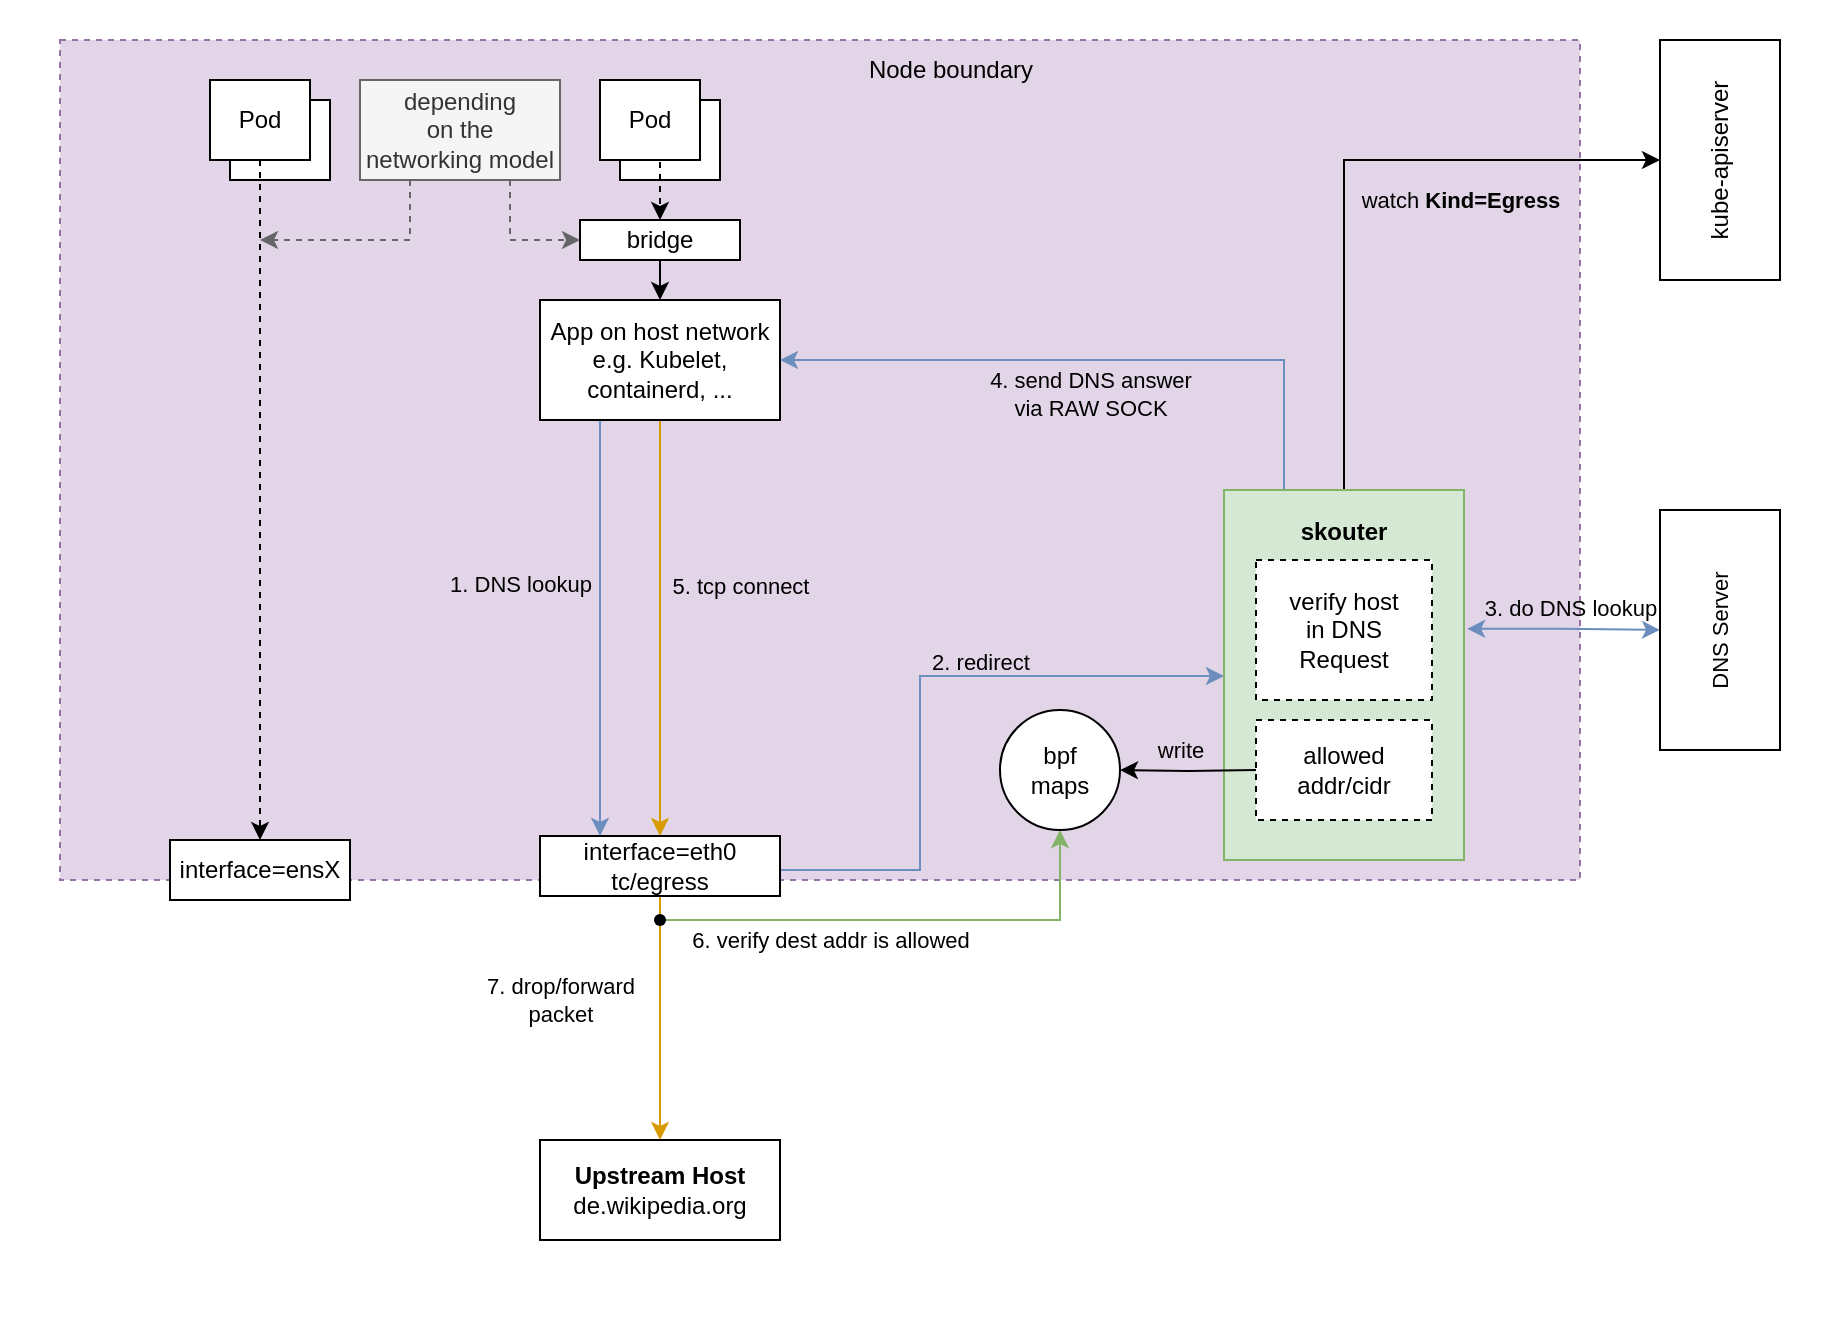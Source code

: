 <mxfile version="20.8.16" type="device" pages="3"><diagram id="5MiEAbhjjOFsGYT0DP22" name="overview"><mxGraphModel dx="1147" dy="614" grid="1" gridSize="10" guides="1" tooltips="1" connect="1" arrows="1" fold="1" page="1" pageScale="1" pageWidth="827" pageHeight="1169" math="0" shadow="0"><root><mxCell id="0"/><mxCell id="1" parent="0"/><mxCell id="bEOtveHDajYnRCtO0ObN-43" value="" style="rounded=0;whiteSpace=wrap;html=1;dashed=1;fontSize=11;strokeColor=none;fillColor=#FFFFFF;" parent="1" vertex="1"><mxGeometry x="60" y="80" width="920" height="670" as="geometry"/></mxCell><mxCell id="yd0TEU04obXBXZhD5aOB-1" value="" style="rounded=0;whiteSpace=wrap;html=1;fillColor=#e1d5e7;dashed=1;strokeColor=#9673a6;" parent="1" vertex="1"><mxGeometry x="90" y="100" width="760" height="420" as="geometry"/></mxCell><mxCell id="p_9N9v0CvMGr8Qf1sSUW-1" style="edgeStyle=orthogonalEdgeStyle;rounded=0;orthogonalLoop=1;jettySize=auto;html=1;exitX=1;exitY=0.5;exitDx=0;exitDy=0;entryX=0;entryY=0.5;entryDx=0;entryDy=0;fillColor=#dae8fc;strokeColor=#6c8ebf;" parent="1" source="bEOtveHDajYnRCtO0ObN-3" target="bEOtveHDajYnRCtO0ObN-9" edge="1"><mxGeometry relative="1" as="geometry"><mxPoint x="560" y="355" as="targetPoint"/><Array as="points"><mxPoint x="450" y="515"/><mxPoint x="520" y="515"/><mxPoint x="520" y="418"/><mxPoint x="672" y="418"/></Array></mxGeometry></mxCell><mxCell id="p_9N9v0CvMGr8Qf1sSUW-10" value="2. redirect" style="edgeLabel;html=1;align=center;verticalAlign=middle;resizable=0;points=[];labelBackgroundColor=none;" parent="p_9N9v0CvMGr8Qf1sSUW-1" vertex="1" connectable="0"><mxGeometry x="-0.274" relative="1" as="geometry"><mxPoint x="30" y="-60" as="offset"/></mxGeometry></mxCell><mxCell id="p_9N9v0CvMGr8Qf1sSUW-13" style="edgeStyle=orthogonalEdgeStyle;rounded=0;orthogonalLoop=1;jettySize=auto;html=1;exitDx=0;exitDy=0;entryX=0.5;entryY=0;entryDx=0;entryDy=0;startArrow=none;startFill=0;fillColor=#ffe6cc;strokeColor=#d79b00;" parent="1" source="bEOtveHDajYnRCtO0ObN-3" target="p_9N9v0CvMGr8Qf1sSUW-12" edge="1"><mxGeometry relative="1" as="geometry"/></mxCell><mxCell id="p_9N9v0CvMGr8Qf1sSUW-15" style="edgeStyle=orthogonalEdgeStyle;rounded=0;orthogonalLoop=1;jettySize=auto;html=1;startArrow=none;startFill=0;fillColor=#d5e8d4;strokeColor=#82b366;elbow=vertical;entryX=0.5;entryY=1;entryDx=0;entryDy=0;" parent="1" source="p_9N9v0CvMGr8Qf1sSUW-19" target="bEOtveHDajYnRCtO0ObN-16" edge="1"><mxGeometry relative="1" as="geometry"><mxPoint x="548" y="422" as="targetPoint"/><Array as="points"><mxPoint x="590" y="540"/></Array></mxGeometry></mxCell><mxCell id="p_9N9v0CvMGr8Qf1sSUW-17" value="6. verify dest addr is allowed" style="edgeLabel;html=1;align=center;verticalAlign=middle;resizable=0;points=[];labelBackgroundColor=none;" parent="p_9N9v0CvMGr8Qf1sSUW-15" vertex="1" connectable="0"><mxGeometry x="-0.52" y="1" relative="1" as="geometry"><mxPoint x="26" y="11" as="offset"/></mxGeometry></mxCell><mxCell id="bEOtveHDajYnRCtO0ObN-7" style="edgeStyle=orthogonalEdgeStyle;rounded=0;orthogonalLoop=1;jettySize=auto;html=1;exitX=0.25;exitY=1;exitDx=0;exitDy=0;entryX=0.25;entryY=0;entryDx=0;entryDy=0;fillColor=#dae8fc;strokeColor=#6c8ebf;" parent="1" source="bEOtveHDajYnRCtO0ObN-5" target="bEOtveHDajYnRCtO0ObN-3" edge="1"><mxGeometry relative="1" as="geometry"/></mxCell><mxCell id="bEOtveHDajYnRCtO0ObN-8" value="1. DNS lookup" style="edgeLabel;html=1;align=center;verticalAlign=middle;resizable=0;points=[];labelBackgroundColor=none;" parent="bEOtveHDajYnRCtO0ObN-7" vertex="1" connectable="0"><mxGeometry x="-0.253" y="5" relative="1" as="geometry"><mxPoint x="-45" y="4" as="offset"/></mxGeometry></mxCell><mxCell id="p_9N9v0CvMGr8Qf1sSUW-6" style="edgeStyle=orthogonalEdgeStyle;rounded=0;orthogonalLoop=1;jettySize=auto;html=1;exitX=0.5;exitY=1;exitDx=0;exitDy=0;entryX=0.5;entryY=0;entryDx=0;entryDy=0;startArrow=none;startFill=0;fillColor=#ffe6cc;strokeColor=#d79b00;" parent="1" source="bEOtveHDajYnRCtO0ObN-5" target="bEOtveHDajYnRCtO0ObN-3" edge="1"><mxGeometry relative="1" as="geometry"/></mxCell><mxCell id="p_9N9v0CvMGr8Qf1sSUW-7" value="5. tcp connect" style="edgeLabel;html=1;align=center;verticalAlign=middle;resizable=0;points=[];labelBackgroundColor=none;" parent="p_9N9v0CvMGr8Qf1sSUW-6" vertex="1" connectable="0"><mxGeometry x="-0.19" y="-2" relative="1" as="geometry"><mxPoint x="42" y="-1" as="offset"/></mxGeometry></mxCell><mxCell id="bEOtveHDajYnRCtO0ObN-5" value="App on host network&lt;br&gt;e.g. Kubelet, containerd, ..." style="rounded=0;whiteSpace=wrap;html=1;" parent="1" vertex="1"><mxGeometry x="330" y="230" width="120" height="60" as="geometry"/></mxCell><mxCell id="MfPeqB3Z2dwmXuDGAzAa-2" style="edgeStyle=orthogonalEdgeStyle;rounded=0;orthogonalLoop=1;jettySize=auto;html=1;exitX=0.5;exitY=0;exitDx=0;exitDy=0;entryX=0.5;entryY=0;entryDx=0;entryDy=0;" parent="1" source="bEOtveHDajYnRCtO0ObN-9" target="MfPeqB3Z2dwmXuDGAzAa-1" edge="1"><mxGeometry relative="1" as="geometry"/></mxCell><mxCell id="p_9N9v0CvMGr8Qf1sSUW-3" style="edgeStyle=orthogonalEdgeStyle;rounded=0;orthogonalLoop=1;jettySize=auto;html=1;exitX=1.013;exitY=0.159;exitDx=0;exitDy=0;entryX=0.5;entryY=0;entryDx=0;entryDy=0;fillColor=#dae8fc;strokeColor=#6c8ebf;startArrow=classic;startFill=1;exitPerimeter=0;" parent="1" target="bEOtveHDajYnRCtO0ObN-22" edge="1"><mxGeometry relative="1" as="geometry"><mxPoint x="793.56" y="394.415" as="sourcePoint"/><Array as="points"><mxPoint x="841" y="394"/></Array></mxGeometry></mxCell><mxCell id="p_9N9v0CvMGr8Qf1sSUW-5" value="3. do DNS lookup" style="edgeLabel;html=1;align=center;verticalAlign=middle;resizable=0;points=[];labelBackgroundColor=none;" parent="p_9N9v0CvMGr8Qf1sSUW-3" vertex="1" connectable="0"><mxGeometry x="-0.169" y="-1" relative="1" as="geometry"><mxPoint x="11" y="-12" as="offset"/></mxGeometry></mxCell><mxCell id="p_9N9v0CvMGr8Qf1sSUW-8" style="edgeStyle=orthogonalEdgeStyle;rounded=0;orthogonalLoop=1;jettySize=auto;html=1;exitX=0.25;exitY=0;exitDx=0;exitDy=0;entryX=1;entryY=0.5;entryDx=0;entryDy=0;startArrow=none;startFill=0;fillColor=#dae8fc;strokeColor=#6c8ebf;" parent="1" source="bEOtveHDajYnRCtO0ObN-9" target="bEOtveHDajYnRCtO0ObN-5" edge="1"><mxGeometry relative="1" as="geometry"/></mxCell><mxCell id="p_9N9v0CvMGr8Qf1sSUW-9" value="4. send DNS answer&lt;br&gt;via RAW SOCK" style="edgeLabel;html=1;align=center;verticalAlign=middle;resizable=0;points=[];labelBackgroundColor=none;" parent="p_9N9v0CvMGr8Qf1sSUW-8" vertex="1" connectable="0"><mxGeometry x="0.131" y="1" relative="1" as="geometry"><mxPoint x="17" y="16" as="offset"/></mxGeometry></mxCell><mxCell id="bEOtveHDajYnRCtO0ObN-9" value="&lt;b&gt;skouter&lt;/b&gt;&lt;br&gt;&lt;br&gt;&lt;br&gt;&lt;br&gt;&lt;br&gt;&lt;br&gt;&lt;br&gt;&lt;br&gt;&lt;br&gt;&lt;br&gt;&lt;br&gt;" style="whiteSpace=wrap;html=1;fillColor=#d5e8d4;strokeColor=#82b366;" parent="1" vertex="1"><mxGeometry x="672" y="325" width="120" height="185" as="geometry"/></mxCell><mxCell id="bEOtveHDajYnRCtO0ObN-14" value="verify host &lt;br&gt;in DNS&lt;br&gt;Request" style="whiteSpace=wrap;html=1;dashed=1;" parent="1" vertex="1"><mxGeometry x="688" y="360" width="88" height="70" as="geometry"/></mxCell><mxCell id="bEOtveHDajYnRCtO0ObN-16" value="bpf&lt;br&gt;maps" style="ellipse;whiteSpace=wrap;html=1;aspect=fixed;" parent="1" vertex="1"><mxGeometry x="560" y="435" width="60" height="60" as="geometry"/></mxCell><mxCell id="bEOtveHDajYnRCtO0ObN-22" value="DNS Server" style="whiteSpace=wrap;html=1;fontSize=11;rotation=-90;" parent="1" vertex="1"><mxGeometry x="860" y="365" width="120" height="60" as="geometry"/></mxCell><mxCell id="bEOtveHDajYnRCtO0ObN-41" value="write" style="edgeStyle=orthogonalEdgeStyle;rounded=0;orthogonalLoop=1;jettySize=auto;html=1;exitX=0;exitY=0.5;exitDx=0;exitDy=0;entryX=1;entryY=0.5;entryDx=0;entryDy=0;labelBackgroundColor=none;fontSize=11;" parent="1" target="bEOtveHDajYnRCtO0ObN-16" edge="1"><mxGeometry x="0.118" y="-10" relative="1" as="geometry"><mxPoint as="offset"/><mxPoint x="688.0" y="465" as="sourcePoint"/></mxGeometry></mxCell><mxCell id="MfPeqB3Z2dwmXuDGAzAa-1" value="kube-apiserver" style="rounded=0;whiteSpace=wrap;html=1;rotation=-90;" parent="1" vertex="1"><mxGeometry x="860" y="130" width="120" height="60" as="geometry"/></mxCell><mxCell id="MfPeqB3Z2dwmXuDGAzAa-5" value="&lt;font style=&quot;font-size: 11px;&quot;&gt;watch &lt;b&gt;Kind=Egress&lt;br&gt;&lt;/b&gt;&lt;/font&gt;" style="text;html=1;align=center;verticalAlign=middle;resizable=0;points=[];autosize=1;strokeColor=none;fillColor=none;" parent="1" vertex="1"><mxGeometry x="730" y="165" width="120" height="30" as="geometry"/></mxCell><mxCell id="yd0TEU04obXBXZhD5aOB-2" value="Node boundary" style="text;html=1;align=center;verticalAlign=middle;resizable=0;points=[];autosize=1;strokeColor=none;fillColor=none;" parent="1" vertex="1"><mxGeometry x="480" y="100" width="110" height="30" as="geometry"/></mxCell><mxCell id="p_9N9v0CvMGr8Qf1sSUW-12" value="&lt;b&gt;Upstream Host&lt;/b&gt;&lt;br&gt;de.wikipedia.org" style="whiteSpace=wrap;html=1;labelBackgroundColor=none;" parent="1" vertex="1"><mxGeometry x="330" y="650" width="120" height="50" as="geometry"/></mxCell><mxCell id="p_9N9v0CvMGr8Qf1sSUW-14" value="allowed addr/cidr" style="whiteSpace=wrap;html=1;dashed=1;" parent="1" vertex="1"><mxGeometry x="688" y="440" width="88" height="50" as="geometry"/></mxCell><mxCell id="p_9N9v0CvMGr8Qf1sSUW-20" value="" style="edgeStyle=orthogonalEdgeStyle;rounded=0;orthogonalLoop=1;jettySize=auto;html=1;exitX=0.5;exitY=1;exitDx=0;exitDy=0;entryDx=0;entryDy=0;startArrow=none;startFill=0;fillColor=#ffe6cc;strokeColor=#d79b00;endArrow=none;" parent="1" source="bEOtveHDajYnRCtO0ObN-3" target="p_9N9v0CvMGr8Qf1sSUW-19" edge="1"><mxGeometry relative="1" as="geometry"><mxPoint x="380" y="370" as="sourcePoint"/><mxPoint x="380" y="540" as="targetPoint"/></mxGeometry></mxCell><mxCell id="p_9N9v0CvMGr8Qf1sSUW-21" value="7. drop/forward &lt;br&gt;packet" style="edgeLabel;html=1;align=center;verticalAlign=middle;resizable=0;points=[];labelBackgroundColor=none;" parent="p_9N9v0CvMGr8Qf1sSUW-20" vertex="1" connectable="0"><mxGeometry x="-0.377" y="2" relative="1" as="geometry"><mxPoint x="-52" y="48" as="offset"/></mxGeometry></mxCell><mxCell id="p_9N9v0CvMGr8Qf1sSUW-19" value="" style="shape=waypoint;sketch=0;fillStyle=solid;size=6;pointerEvents=1;points=[];fillColor=none;resizable=0;rotatable=0;perimeter=centerPerimeter;snapToPoint=1;labelBackgroundColor=none;" parent="1" vertex="1"><mxGeometry x="380" y="530" width="20" height="20" as="geometry"/></mxCell><mxCell id="bEOtveHDajYnRCtO0ObN-3" value="interface=eth0&lt;br&gt;tc/egress" style="whiteSpace=wrap;html=1;" parent="1" vertex="1"><mxGeometry x="330" y="498" width="120" height="30" as="geometry"/></mxCell><mxCell id="Uqb5I1CCWJD31Y1vjd-A-8" style="edgeStyle=orthogonalEdgeStyle;rounded=0;orthogonalLoop=1;jettySize=auto;html=1;exitX=0.5;exitY=1;exitDx=0;exitDy=0;entryX=0.5;entryY=0;entryDx=0;entryDy=0;" edge="1" parent="1" source="Uqb5I1CCWJD31Y1vjd-A-3" target="bEOtveHDajYnRCtO0ObN-5"><mxGeometry relative="1" as="geometry"/></mxCell><mxCell id="Uqb5I1CCWJD31Y1vjd-A-3" value="bridge" style="whiteSpace=wrap;html=1;" vertex="1" parent="1"><mxGeometry x="350" y="190" width="80" height="20" as="geometry"/></mxCell><mxCell id="Uqb5I1CCWJD31Y1vjd-A-6" value="" style="group" vertex="1" connectable="0" parent="1"><mxGeometry x="360" y="120" width="60" height="50" as="geometry"/></mxCell><mxCell id="Uqb5I1CCWJD31Y1vjd-A-5" value="Pod" style="whiteSpace=wrap;html=1;" vertex="1" parent="Uqb5I1CCWJD31Y1vjd-A-6"><mxGeometry x="10" y="10" width="50" height="40" as="geometry"/></mxCell><mxCell id="Uqb5I1CCWJD31Y1vjd-A-2" value="Pod" style="whiteSpace=wrap;html=1;" vertex="1" parent="Uqb5I1CCWJD31Y1vjd-A-6"><mxGeometry width="50" height="40" as="geometry"/></mxCell><mxCell id="Uqb5I1CCWJD31Y1vjd-A-7" style="edgeStyle=orthogonalEdgeStyle;rounded=0;orthogonalLoop=1;jettySize=auto;html=1;exitX=0.5;exitY=1;exitDx=0;exitDy=0;entryX=0.5;entryY=0;entryDx=0;entryDy=0;dashed=1;" edge="1" parent="1" source="Uqb5I1CCWJD31Y1vjd-A-2" target="Uqb5I1CCWJD31Y1vjd-A-3"><mxGeometry relative="1" as="geometry"/></mxCell><mxCell id="Uqb5I1CCWJD31Y1vjd-A-9" value="" style="group" vertex="1" connectable="0" parent="1"><mxGeometry x="165" y="120" width="60" height="50" as="geometry"/></mxCell><mxCell id="Uqb5I1CCWJD31Y1vjd-A-10" value="Pod" style="whiteSpace=wrap;html=1;" vertex="1" parent="Uqb5I1CCWJD31Y1vjd-A-9"><mxGeometry x="10" y="10" width="50" height="40" as="geometry"/></mxCell><mxCell id="Uqb5I1CCWJD31Y1vjd-A-11" value="Pod" style="whiteSpace=wrap;html=1;" vertex="1" parent="Uqb5I1CCWJD31Y1vjd-A-9"><mxGeometry width="50" height="40" as="geometry"/></mxCell><mxCell id="Uqb5I1CCWJD31Y1vjd-A-12" value="interface=ensX" style="whiteSpace=wrap;html=1;" vertex="1" parent="1"><mxGeometry x="145" y="500" width="90" height="30" as="geometry"/></mxCell><mxCell id="Uqb5I1CCWJD31Y1vjd-A-13" style="edgeStyle=orthogonalEdgeStyle;rounded=0;orthogonalLoop=1;jettySize=auto;html=1;exitX=0.5;exitY=1;exitDx=0;exitDy=0;entryX=0.5;entryY=0;entryDx=0;entryDy=0;dashed=1;" edge="1" parent="1" source="Uqb5I1CCWJD31Y1vjd-A-11" target="Uqb5I1CCWJD31Y1vjd-A-12"><mxGeometry relative="1" as="geometry"/></mxCell><mxCell id="Uqb5I1CCWJD31Y1vjd-A-20" style="edgeStyle=orthogonalEdgeStyle;rounded=0;orthogonalLoop=1;jettySize=auto;html=1;exitX=0.25;exitY=1;exitDx=0;exitDy=0;dashed=1;strokeColor=#666666;" edge="1" parent="1" source="Uqb5I1CCWJD31Y1vjd-A-17"><mxGeometry relative="1" as="geometry"><mxPoint x="190" y="200" as="targetPoint"/><Array as="points"><mxPoint x="265" y="200"/><mxPoint x="190" y="200"/></Array></mxGeometry></mxCell><mxCell id="Uqb5I1CCWJD31Y1vjd-A-21" style="edgeStyle=orthogonalEdgeStyle;rounded=0;orthogonalLoop=1;jettySize=auto;html=1;exitX=0.75;exitY=1;exitDx=0;exitDy=0;dashed=1;entryX=0;entryY=0.5;entryDx=0;entryDy=0;strokeColor=#666666;" edge="1" parent="1" source="Uqb5I1CCWJD31Y1vjd-A-17" target="Uqb5I1CCWJD31Y1vjd-A-3"><mxGeometry relative="1" as="geometry"><mxPoint x="390" y="180" as="targetPoint"/><Array as="points"><mxPoint x="315" y="200"/></Array></mxGeometry></mxCell><mxCell id="Uqb5I1CCWJD31Y1vjd-A-17" value="depending &lt;br&gt;on the &lt;br&gt;networking model" style="whiteSpace=wrap;html=1;fillColor=#f5f5f5;fontColor=#333333;strokeColor=#666666;" vertex="1" parent="1"><mxGeometry x="240" y="120" width="100" height="50" as="geometry"/></mxCell></root></mxGraphModel></diagram><diagram id="zswYZmSEBnR5YoDpw31P" name="data model"><mxGraphModel dx="1388" dy="766" grid="1" gridSize="10" guides="1" tooltips="1" connect="1" arrows="1" fold="1" page="1" pageScale="1" pageWidth="827" pageHeight="1169" math="0" shadow="0"><root><mxCell id="0"/><mxCell id="1" parent="0"/><mxCell id="Yi3RoTtLE4E2FswudicO-89" style="edgeStyle=orthogonalEdgeStyle;rounded=0;orthogonalLoop=1;jettySize=auto;html=1;exitX=0.5;exitY=1;exitDx=0;exitDy=0;" parent="1" source="Yi3RoTtLE4E2FswudicO-53" target="Yi3RoTtLE4E2FswudicO-64" edge="1"><mxGeometry relative="1" as="geometry"/></mxCell><mxCell id="Yi3RoTtLE4E2FswudicO-90" style="edgeStyle=orthogonalEdgeStyle;rounded=0;orthogonalLoop=1;jettySize=auto;html=1;exitX=0.5;exitY=1;exitDx=0;exitDy=0;entryX=0.5;entryY=0;entryDx=0;entryDy=0;" parent="1" source="Yi3RoTtLE4E2FswudicO-53" target="Yi3RoTtLE4E2FswudicO-62" edge="1"><mxGeometry relative="1" as="geometry"/></mxCell><mxCell id="Yi3RoTtLE4E2FswudicO-91" style="edgeStyle=orthogonalEdgeStyle;rounded=0;orthogonalLoop=1;jettySize=auto;html=1;exitX=0.5;exitY=1;exitDx=0;exitDy=0;entryX=0.5;entryY=0;entryDx=0;entryDy=0;" parent="1" source="Yi3RoTtLE4E2FswudicO-53" target="Yi3RoTtLE4E2FswudicO-69" edge="1"><mxGeometry relative="1" as="geometry"/></mxCell><mxCell id="Yi3RoTtLE4E2FswudicO-92" style="edgeStyle=orthogonalEdgeStyle;rounded=0;orthogonalLoop=1;jettySize=auto;html=1;exitX=0.5;exitY=1;exitDx=0;exitDy=0;entryX=0.5;entryY=0;entryDx=0;entryDy=0;" parent="1" source="Yi3RoTtLE4E2FswudicO-53" target="Yi3RoTtLE4E2FswudicO-86" edge="1"><mxGeometry relative="1" as="geometry"><Array as="points"><mxPoint x="513" y="195"/><mxPoint x="845" y="195"/></Array></mxGeometry></mxCell><mxCell id="Yi3RoTtLE4E2FswudicO-53" value="userspace" style="whiteSpace=wrap;html=1;" parent="1" vertex="1"><mxGeometry x="460" y="80" width="105" height="70" as="geometry"/></mxCell><mxCell id="Yi3RoTtLE4E2FswudicO-55" value="" style="group" parent="1" vertex="1" connectable="0"><mxGeometry x="50" y="250" width="210" height="210" as="geometry"/></mxCell><mxCell id="Yi3RoTtLE4E2FswudicO-63" value="" style="group" parent="Yi3RoTtLE4E2FswudicO-55" vertex="1" connectable="0"><mxGeometry x="-10" y="-10" width="220" height="220" as="geometry"/></mxCell><mxCell id="Yi3RoTtLE4E2FswudicO-62" value="" style="rounded=0;whiteSpace=wrap;html=1;fillColor=#dae8fc;strokeColor=#6c8ebf;" parent="Yi3RoTtLE4E2FswudicO-63" vertex="1"><mxGeometry width="220" height="220" as="geometry"/></mxCell><mxCell id="Yi3RoTtLE4E2FswudicO-4" value="egress_ip_config" style="rounded=0;whiteSpace=wrap;html=1;" parent="Yi3RoTtLE4E2FswudicO-63" vertex="1"><mxGeometry x="45" y="10" width="120" height="60" as="geometry"/></mxCell><mxCell id="Yi3RoTtLE4E2FswudicO-12" value="pod1" style="rounded=0;whiteSpace=wrap;html=1;" parent="Yi3RoTtLE4E2FswudicO-63" vertex="1"><mxGeometry x="30" y="110" width="50" height="40" as="geometry"/></mxCell><mxCell id="Yi3RoTtLE4E2FswudicO-1" style="edgeStyle=orthogonalEdgeStyle;rounded=0;orthogonalLoop=1;jettySize=auto;html=1;exitX=0.5;exitY=1;exitDx=0;exitDy=0;entryX=0.5;entryY=0;entryDx=0;entryDy=0;" parent="Yi3RoTtLE4E2FswudicO-63" source="Yi3RoTtLE4E2FswudicO-4" target="Yi3RoTtLE4E2FswudicO-12" edge="1"><mxGeometry relative="1" as="geometry"/></mxCell><mxCell id="Yi3RoTtLE4E2FswudicO-13" value="pod2" style="rounded=0;whiteSpace=wrap;html=1;" parent="Yi3RoTtLE4E2FswudicO-63" vertex="1"><mxGeometry x="80" y="110" width="50" height="40" as="geometry"/></mxCell><mxCell id="Yi3RoTtLE4E2FswudicO-2" style="edgeStyle=orthogonalEdgeStyle;rounded=0;orthogonalLoop=1;jettySize=auto;html=1;exitX=0.5;exitY=1;exitDx=0;exitDy=0;" parent="Yi3RoTtLE4E2FswudicO-63" source="Yi3RoTtLE4E2FswudicO-4" target="Yi3RoTtLE4E2FswudicO-13" edge="1"><mxGeometry relative="1" as="geometry"/></mxCell><mxCell id="Yi3RoTtLE4E2FswudicO-14" value="pod..." style="rounded=0;whiteSpace=wrap;html=1;" parent="Yi3RoTtLE4E2FswudicO-63" vertex="1"><mxGeometry x="130" y="110" width="50" height="40" as="geometry"/></mxCell><mxCell id="Yi3RoTtLE4E2FswudicO-3" style="edgeStyle=orthogonalEdgeStyle;rounded=0;orthogonalLoop=1;jettySize=auto;html=1;exitX=0.5;exitY=1;exitDx=0;exitDy=0;entryX=0.5;entryY=0;entryDx=0;entryDy=0;" parent="Yi3RoTtLE4E2FswudicO-63" source="Yi3RoTtLE4E2FswudicO-4" target="Yi3RoTtLE4E2FswudicO-14" edge="1"><mxGeometry relative="1" as="geometry"/></mxCell><mxCell id="Yi3RoTtLE4E2FswudicO-21" value="ip x" style="whiteSpace=wrap;html=1;" parent="Yi3RoTtLE4E2FswudicO-63" vertex="1"><mxGeometry x="10" y="190" width="30" height="20" as="geometry"/></mxCell><mxCell id="Yi3RoTtLE4E2FswudicO-9" style="edgeStyle=orthogonalEdgeStyle;rounded=0;orthogonalLoop=1;jettySize=auto;html=1;exitX=0.5;exitY=1;exitDx=0;exitDy=0;entryX=0.5;entryY=0;entryDx=0;entryDy=0;" parent="Yi3RoTtLE4E2FswudicO-63" source="Yi3RoTtLE4E2FswudicO-12" target="Yi3RoTtLE4E2FswudicO-21" edge="1"><mxGeometry relative="1" as="geometry"/></mxCell><mxCell id="Yi3RoTtLE4E2FswudicO-22" value="ip y" style="whiteSpace=wrap;html=1;" parent="Yi3RoTtLE4E2FswudicO-63" vertex="1"><mxGeometry x="40" y="190" width="30" height="20" as="geometry"/></mxCell><mxCell id="Yi3RoTtLE4E2FswudicO-10" style="edgeStyle=orthogonalEdgeStyle;rounded=0;orthogonalLoop=1;jettySize=auto;html=1;exitX=0.5;exitY=1;exitDx=0;exitDy=0;entryX=0.5;entryY=0;entryDx=0;entryDy=0;" parent="Yi3RoTtLE4E2FswudicO-63" source="Yi3RoTtLE4E2FswudicO-12" target="Yi3RoTtLE4E2FswudicO-22" edge="1"><mxGeometry relative="1" as="geometry"/></mxCell><mxCell id="Yi3RoTtLE4E2FswudicO-23" value="ip z" style="whiteSpace=wrap;html=1;" parent="Yi3RoTtLE4E2FswudicO-63" vertex="1"><mxGeometry x="70" y="190" width="30" height="20" as="geometry"/></mxCell><mxCell id="Yi3RoTtLE4E2FswudicO-11" style="edgeStyle=orthogonalEdgeStyle;rounded=0;orthogonalLoop=1;jettySize=auto;html=1;exitX=0.5;exitY=1;exitDx=0;exitDy=0;entryX=0.5;entryY=0;entryDx=0;entryDy=0;" parent="Yi3RoTtLE4E2FswudicO-63" source="Yi3RoTtLE4E2FswudicO-12" target="Yi3RoTtLE4E2FswudicO-23" edge="1"><mxGeometry relative="1" as="geometry"/></mxCell><mxCell id="Yi3RoTtLE4E2FswudicO-65" value="" style="group" parent="1" vertex="1" connectable="0"><mxGeometry x="290" y="250" width="430" height="290" as="geometry"/></mxCell><mxCell id="Yi3RoTtLE4E2FswudicO-68" value="" style="group" parent="Yi3RoTtLE4E2FswudicO-65" vertex="1" connectable="0"><mxGeometry x="-12.5" y="-10" width="222.5" height="220" as="geometry"/></mxCell><mxCell id="Yi3RoTtLE4E2FswudicO-64" value="" style="whiteSpace=wrap;html=1;fillColor=#dae8fc;strokeColor=#6c8ebf;" parent="Yi3RoTtLE4E2FswudicO-68" vertex="1"><mxGeometry width="222.5" height="220" as="geometry"/></mxCell><mxCell id="Yi3RoTtLE4E2FswudicO-8" value="egress_cidr_config" style="rounded=0;whiteSpace=wrap;html=1;" parent="Yi3RoTtLE4E2FswudicO-68" vertex="1"><mxGeometry x="55" y="10" width="120" height="60" as="geometry"/></mxCell><mxCell id="Yi3RoTtLE4E2FswudicO-18" value="pod1" style="rounded=0;whiteSpace=wrap;html=1;" parent="Yi3RoTtLE4E2FswudicO-68" vertex="1"><mxGeometry x="40" y="110" width="50" height="40" as="geometry"/></mxCell><mxCell id="Yi3RoTtLE4E2FswudicO-6" style="edgeStyle=orthogonalEdgeStyle;rounded=0;orthogonalLoop=1;jettySize=auto;html=1;exitX=0.5;exitY=1;exitDx=0;exitDy=0;entryX=0.5;entryY=0;entryDx=0;entryDy=0;" parent="Yi3RoTtLE4E2FswudicO-68" source="Yi3RoTtLE4E2FswudicO-8" target="Yi3RoTtLE4E2FswudicO-18" edge="1"><mxGeometry relative="1" as="geometry"/></mxCell><mxCell id="Yi3RoTtLE4E2FswudicO-19" value="pod2" style="rounded=0;whiteSpace=wrap;html=1;" parent="Yi3RoTtLE4E2FswudicO-68" vertex="1"><mxGeometry x="90" y="110" width="50" height="40" as="geometry"/></mxCell><mxCell id="Yi3RoTtLE4E2FswudicO-5" style="edgeStyle=orthogonalEdgeStyle;rounded=0;orthogonalLoop=1;jettySize=auto;html=1;exitX=0.5;exitY=1;exitDx=0;exitDy=0;entryX=0.5;entryY=0;entryDx=0;entryDy=0;" parent="Yi3RoTtLE4E2FswudicO-68" source="Yi3RoTtLE4E2FswudicO-8" target="Yi3RoTtLE4E2FswudicO-19" edge="1"><mxGeometry relative="1" as="geometry"/></mxCell><mxCell id="Yi3RoTtLE4E2FswudicO-20" value="pod..." style="rounded=0;whiteSpace=wrap;html=1;" parent="Yi3RoTtLE4E2FswudicO-68" vertex="1"><mxGeometry x="140" y="110" width="50" height="40" as="geometry"/></mxCell><mxCell id="Yi3RoTtLE4E2FswudicO-7" style="edgeStyle=orthogonalEdgeStyle;rounded=0;orthogonalLoop=1;jettySize=auto;html=1;exitX=0.5;exitY=1;exitDx=0;exitDy=0;entryX=0.5;entryY=0;entryDx=0;entryDy=0;" parent="Yi3RoTtLE4E2FswudicO-68" source="Yi3RoTtLE4E2FswudicO-8" target="Yi3RoTtLE4E2FswudicO-20" edge="1"><mxGeometry relative="1" as="geometry"/></mxCell><mxCell id="Yi3RoTtLE4E2FswudicO-24" value="cidr x" style="whiteSpace=wrap;html=1;" parent="Yi3RoTtLE4E2FswudicO-68" vertex="1"><mxGeometry x="12.5" y="190" width="35" height="20" as="geometry"/></mxCell><mxCell id="Yi3RoTtLE4E2FswudicO-15" style="edgeStyle=orthogonalEdgeStyle;rounded=0;orthogonalLoop=1;jettySize=auto;html=1;exitX=0.5;exitY=1;exitDx=0;exitDy=0;entryX=0.5;entryY=0;entryDx=0;entryDy=0;" parent="Yi3RoTtLE4E2FswudicO-68" source="Yi3RoTtLE4E2FswudicO-18" target="Yi3RoTtLE4E2FswudicO-24" edge="1"><mxGeometry relative="1" as="geometry"/></mxCell><mxCell id="Yi3RoTtLE4E2FswudicO-25" value="cidr y" style="whiteSpace=wrap;html=1;" parent="Yi3RoTtLE4E2FswudicO-68" vertex="1"><mxGeometry x="47.5" y="190" width="35" height="20" as="geometry"/></mxCell><mxCell id="Yi3RoTtLE4E2FswudicO-16" style="edgeStyle=orthogonalEdgeStyle;rounded=0;orthogonalLoop=1;jettySize=auto;html=1;exitX=0.5;exitY=1;exitDx=0;exitDy=0;entryX=0.5;entryY=0;entryDx=0;entryDy=0;" parent="Yi3RoTtLE4E2FswudicO-68" source="Yi3RoTtLE4E2FswudicO-18" target="Yi3RoTtLE4E2FswudicO-25" edge="1"><mxGeometry relative="1" as="geometry"/></mxCell><mxCell id="Yi3RoTtLE4E2FswudicO-26" value="cidr z" style="whiteSpace=wrap;html=1;" parent="Yi3RoTtLE4E2FswudicO-68" vertex="1"><mxGeometry x="82.5" y="190" width="35" height="20" as="geometry"/></mxCell><mxCell id="Yi3RoTtLE4E2FswudicO-17" style="edgeStyle=orthogonalEdgeStyle;rounded=0;orthogonalLoop=1;jettySize=auto;html=1;exitX=0.5;exitY=1;exitDx=0;exitDy=0;entryX=0.5;entryY=0;entryDx=0;entryDy=0;" parent="Yi3RoTtLE4E2FswudicO-68" source="Yi3RoTtLE4E2FswudicO-18" target="Yi3RoTtLE4E2FswudicO-26" edge="1"><mxGeometry relative="1" as="geometry"/></mxCell><mxCell id="Yi3RoTtLE4E2FswudicO-70" value="" style="group" parent="Yi3RoTtLE4E2FswudicO-65" vertex="1" connectable="0"><mxGeometry x="230" y="-10" width="200" height="220" as="geometry"/></mxCell><mxCell id="Yi3RoTtLE4E2FswudicO-69" value="" style="whiteSpace=wrap;html=1;fillColor=#dae8fc;strokeColor=#6c8ebf;" parent="Yi3RoTtLE4E2FswudicO-70" vertex="1"><mxGeometry width="200" height="220" as="geometry"/></mxCell><mxCell id="Yi3RoTtLE4E2FswudicO-30" value="egress_wc_ip_config" style="rounded=0;whiteSpace=wrap;html=1;" parent="Yi3RoTtLE4E2FswudicO-70" vertex="1"><mxGeometry x="45" y="10" width="120" height="60" as="geometry"/></mxCell><mxCell id="Yi3RoTtLE4E2FswudicO-34" value="pod1" style="rounded=0;whiteSpace=wrap;html=1;" parent="Yi3RoTtLE4E2FswudicO-70" vertex="1"><mxGeometry x="30" y="110" width="50" height="40" as="geometry"/></mxCell><mxCell id="Yi3RoTtLE4E2FswudicO-27" style="edgeStyle=orthogonalEdgeStyle;rounded=0;orthogonalLoop=1;jettySize=auto;html=1;exitX=0.5;exitY=1;exitDx=0;exitDy=0;" parent="Yi3RoTtLE4E2FswudicO-70" source="Yi3RoTtLE4E2FswudicO-30" target="Yi3RoTtLE4E2FswudicO-34" edge="1"><mxGeometry relative="1" as="geometry"/></mxCell><mxCell id="Yi3RoTtLE4E2FswudicO-35" value="pod2" style="rounded=0;whiteSpace=wrap;html=1;" parent="Yi3RoTtLE4E2FswudicO-70" vertex="1"><mxGeometry x="80" y="110" width="50" height="40" as="geometry"/></mxCell><mxCell id="Yi3RoTtLE4E2FswudicO-28" style="edgeStyle=orthogonalEdgeStyle;rounded=0;orthogonalLoop=1;jettySize=auto;html=1;exitX=0.5;exitY=1;exitDx=0;exitDy=0;entryX=0.5;entryY=0;entryDx=0;entryDy=0;" parent="Yi3RoTtLE4E2FswudicO-70" source="Yi3RoTtLE4E2FswudicO-30" target="Yi3RoTtLE4E2FswudicO-35" edge="1"><mxGeometry relative="1" as="geometry"/></mxCell><mxCell id="Yi3RoTtLE4E2FswudicO-36" value="pod..." style="rounded=0;whiteSpace=wrap;html=1;" parent="Yi3RoTtLE4E2FswudicO-70" vertex="1"><mxGeometry x="130" y="110" width="50" height="40" as="geometry"/></mxCell><mxCell id="Yi3RoTtLE4E2FswudicO-29" style="edgeStyle=orthogonalEdgeStyle;rounded=0;orthogonalLoop=1;jettySize=auto;html=1;exitX=0.5;exitY=1;exitDx=0;exitDy=0;entryX=0.5;entryY=0;entryDx=0;entryDy=0;" parent="Yi3RoTtLE4E2FswudicO-70" source="Yi3RoTtLE4E2FswudicO-30" target="Yi3RoTtLE4E2FswudicO-36" edge="1"><mxGeometry relative="1" as="geometry"/></mxCell><mxCell id="Yi3RoTtLE4E2FswudicO-37" value="ip x" style="whiteSpace=wrap;html=1;" parent="Yi3RoTtLE4E2FswudicO-70" vertex="1"><mxGeometry x="10" y="190" width="30" height="20" as="geometry"/></mxCell><mxCell id="Yi3RoTtLE4E2FswudicO-31" style="edgeStyle=orthogonalEdgeStyle;rounded=0;orthogonalLoop=1;jettySize=auto;html=1;exitX=0.5;exitY=1;exitDx=0;exitDy=0;entryX=0.5;entryY=0;entryDx=0;entryDy=0;" parent="Yi3RoTtLE4E2FswudicO-70" source="Yi3RoTtLE4E2FswudicO-34" target="Yi3RoTtLE4E2FswudicO-37" edge="1"><mxGeometry relative="1" as="geometry"/></mxCell><mxCell id="Yi3RoTtLE4E2FswudicO-38" value="ip y" style="whiteSpace=wrap;html=1;" parent="Yi3RoTtLE4E2FswudicO-70" vertex="1"><mxGeometry x="40" y="190" width="30" height="20" as="geometry"/></mxCell><mxCell id="Yi3RoTtLE4E2FswudicO-32" style="edgeStyle=orthogonalEdgeStyle;rounded=0;orthogonalLoop=1;jettySize=auto;html=1;exitX=0.5;exitY=1;exitDx=0;exitDy=0;" parent="Yi3RoTtLE4E2FswudicO-70" source="Yi3RoTtLE4E2FswudicO-34" target="Yi3RoTtLE4E2FswudicO-38" edge="1"><mxGeometry relative="1" as="geometry"/></mxCell><mxCell id="Yi3RoTtLE4E2FswudicO-39" value="ip z" style="whiteSpace=wrap;html=1;" parent="Yi3RoTtLE4E2FswudicO-70" vertex="1"><mxGeometry x="70" y="190" width="30" height="20" as="geometry"/></mxCell><mxCell id="Yi3RoTtLE4E2FswudicO-33" style="edgeStyle=orthogonalEdgeStyle;rounded=0;orthogonalLoop=1;jettySize=auto;html=1;exitX=0.5;exitY=1;exitDx=0;exitDy=0;entryX=0.5;entryY=0;entryDx=0;entryDy=0;" parent="Yi3RoTtLE4E2FswudicO-70" source="Yi3RoTtLE4E2FswudicO-34" target="Yi3RoTtLE4E2FswudicO-39" edge="1"><mxGeometry relative="1" as="geometry"/></mxCell><mxCell id="Yi3RoTtLE4E2FswudicO-99" value="read-only" style="text;html=1;align=center;verticalAlign=middle;resizable=0;points=[];autosize=1;strokeColor=none;fillColor=none;" parent="Yi3RoTtLE4E2FswudicO-65" vertex="1"><mxGeometry x="137" y="248" width="70" height="30" as="geometry"/></mxCell><mxCell id="Yi3RoTtLE4E2FswudicO-88" value="" style="group" parent="1" vertex="1" connectable="0"><mxGeometry x="738" y="239" width="215" height="223" as="geometry"/></mxCell><mxCell id="Yi3RoTtLE4E2FswudicO-86" value="" style="rounded=0;whiteSpace=wrap;html=1;fillColor=#dae8fc;strokeColor=#6c8ebf;" parent="Yi3RoTtLE4E2FswudicO-88" vertex="1"><mxGeometry width="215" height="223" as="geometry"/></mxCell><mxCell id="Yi3RoTtLE4E2FswudicO-43" value="egress_wc_seen" style="rounded=0;whiteSpace=wrap;html=1;" parent="Yi3RoTtLE4E2FswudicO-88" vertex="1"><mxGeometry x="62" y="11" width="120" height="60" as="geometry"/></mxCell><mxCell id="Yi3RoTtLE4E2FswudicO-47" value="pod1" style="rounded=0;whiteSpace=wrap;html=1;" parent="Yi3RoTtLE4E2FswudicO-88" vertex="1"><mxGeometry x="47" y="111" width="50" height="40" as="geometry"/></mxCell><mxCell id="Yi3RoTtLE4E2FswudicO-40" style="edgeStyle=orthogonalEdgeStyle;rounded=0;orthogonalLoop=1;jettySize=auto;html=1;exitX=0.5;exitY=1;exitDx=0;exitDy=0;" parent="Yi3RoTtLE4E2FswudicO-88" source="Yi3RoTtLE4E2FswudicO-43" target="Yi3RoTtLE4E2FswudicO-47" edge="1"><mxGeometry relative="1" as="geometry"/></mxCell><mxCell id="Yi3RoTtLE4E2FswudicO-48" value="pod2" style="rounded=0;whiteSpace=wrap;html=1;" parent="Yi3RoTtLE4E2FswudicO-88" vertex="1"><mxGeometry x="97" y="111" width="50" height="40" as="geometry"/></mxCell><mxCell id="Yi3RoTtLE4E2FswudicO-41" style="edgeStyle=orthogonalEdgeStyle;rounded=0;orthogonalLoop=1;jettySize=auto;html=1;exitX=0.5;exitY=1;exitDx=0;exitDy=0;entryX=0.5;entryY=0;entryDx=0;entryDy=0;" parent="Yi3RoTtLE4E2FswudicO-88" source="Yi3RoTtLE4E2FswudicO-43" target="Yi3RoTtLE4E2FswudicO-48" edge="1"><mxGeometry relative="1" as="geometry"/></mxCell><mxCell id="Yi3RoTtLE4E2FswudicO-49" value="pod..." style="rounded=0;whiteSpace=wrap;html=1;" parent="Yi3RoTtLE4E2FswudicO-88" vertex="1"><mxGeometry x="147" y="111" width="50" height="40" as="geometry"/></mxCell><mxCell id="Yi3RoTtLE4E2FswudicO-42" style="edgeStyle=orthogonalEdgeStyle;rounded=0;orthogonalLoop=1;jettySize=auto;html=1;exitX=0.5;exitY=1;exitDx=0;exitDy=0;entryX=0.5;entryY=0;entryDx=0;entryDy=0;" parent="Yi3RoTtLE4E2FswudicO-88" source="Yi3RoTtLE4E2FswudicO-43" target="Yi3RoTtLE4E2FswudicO-49" edge="1"><mxGeometry relative="1" as="geometry"/></mxCell><mxCell id="Yi3RoTtLE4E2FswudicO-50" value="host x" style="whiteSpace=wrap;html=1;" parent="Yi3RoTtLE4E2FswudicO-88" vertex="1"><mxGeometry x="12" y="191" width="40" height="20" as="geometry"/></mxCell><mxCell id="Yi3RoTtLE4E2FswudicO-44" style="edgeStyle=orthogonalEdgeStyle;rounded=0;orthogonalLoop=1;jettySize=auto;html=1;exitX=0.5;exitY=1;exitDx=0;exitDy=0;entryX=0.5;entryY=0;entryDx=0;entryDy=0;" parent="Yi3RoTtLE4E2FswudicO-88" source="Yi3RoTtLE4E2FswudicO-47" target="Yi3RoTtLE4E2FswudicO-50" edge="1"><mxGeometry relative="1" as="geometry"/></mxCell><mxCell id="Yi3RoTtLE4E2FswudicO-51" value="host y" style="whiteSpace=wrap;html=1;" parent="Yi3RoTtLE4E2FswudicO-88" vertex="1"><mxGeometry x="52" y="191" width="40" height="20" as="geometry"/></mxCell><mxCell id="Yi3RoTtLE4E2FswudicO-45" style="edgeStyle=orthogonalEdgeStyle;rounded=0;orthogonalLoop=1;jettySize=auto;html=1;exitX=0.5;exitY=1;exitDx=0;exitDy=0;entryX=0.5;entryY=0;entryDx=0;entryDy=0;" parent="Yi3RoTtLE4E2FswudicO-88" source="Yi3RoTtLE4E2FswudicO-47" target="Yi3RoTtLE4E2FswudicO-51" edge="1"><mxGeometry relative="1" as="geometry"/></mxCell><mxCell id="Yi3RoTtLE4E2FswudicO-52" value="host z" style="whiteSpace=wrap;html=1;" parent="Yi3RoTtLE4E2FswudicO-88" vertex="1"><mxGeometry x="92" y="191" width="40" height="20" as="geometry"/></mxCell><mxCell id="Yi3RoTtLE4E2FswudicO-46" style="edgeStyle=orthogonalEdgeStyle;rounded=0;orthogonalLoop=1;jettySize=auto;html=1;exitX=0.5;exitY=1;exitDx=0;exitDy=0;" parent="Yi3RoTtLE4E2FswudicO-88" source="Yi3RoTtLE4E2FswudicO-47" target="Yi3RoTtLE4E2FswudicO-52" edge="1"><mxGeometry relative="1" as="geometry"/></mxCell><mxCell id="Yi3RoTtLE4E2FswudicO-93" value="read/write" style="text;html=1;align=center;verticalAlign=middle;resizable=0;points=[];autosize=1;strokeColor=none;fillColor=none;" parent="1" vertex="1"><mxGeometry x="510" y="170" width="80" height="30" as="geometry"/></mxCell><mxCell id="Yi3RoTtLE4E2FswudicO-95" style="edgeStyle=orthogonalEdgeStyle;rounded=0;orthogonalLoop=1;jettySize=auto;html=1;exitX=0.5;exitY=0;exitDx=0;exitDy=0;" parent="1" source="Yi3RoTtLE4E2FswudicO-94" target="Yi3RoTtLE4E2FswudicO-64" edge="1"><mxGeometry relative="1" as="geometry"/></mxCell><mxCell id="Yi3RoTtLE4E2FswudicO-96" style="edgeStyle=orthogonalEdgeStyle;rounded=0;orthogonalLoop=1;jettySize=auto;html=1;exitX=0.5;exitY=0;exitDx=0;exitDy=0;entryX=0.5;entryY=1;entryDx=0;entryDy=0;" parent="1" source="Yi3RoTtLE4E2FswudicO-94" target="Yi3RoTtLE4E2FswudicO-69" edge="1"><mxGeometry relative="1" as="geometry"><Array as="points"><mxPoint x="492" y="500"/><mxPoint x="620" y="500"/></Array></mxGeometry></mxCell><mxCell id="Yi3RoTtLE4E2FswudicO-98" style="edgeStyle=orthogonalEdgeStyle;rounded=0;orthogonalLoop=1;jettySize=auto;html=1;exitX=0.5;exitY=0;exitDx=0;exitDy=0;" parent="1" source="Yi3RoTtLE4E2FswudicO-94" target="Yi3RoTtLE4E2FswudicO-62" edge="1"><mxGeometry relative="1" as="geometry"/></mxCell><mxCell id="Yi3RoTtLE4E2FswudicO-94" value="eBPF" style="whiteSpace=wrap;html=1;" parent="1" vertex="1"><mxGeometry x="440" y="540" width="105" height="70" as="geometry"/></mxCell></root></mxGraphModel></diagram><diagram id="0V77w3Vgd7wwpFCkopG0" name="data flow"><mxGraphModel dx="1388" dy="766" grid="1" gridSize="10" guides="1" tooltips="1" connect="1" arrows="1" fold="1" page="1" pageScale="1" pageWidth="827" pageHeight="1169" math="0" shadow="0"><root><mxCell id="0"/><mxCell id="1" parent="0"/></root></mxGraphModel></diagram></mxfile>